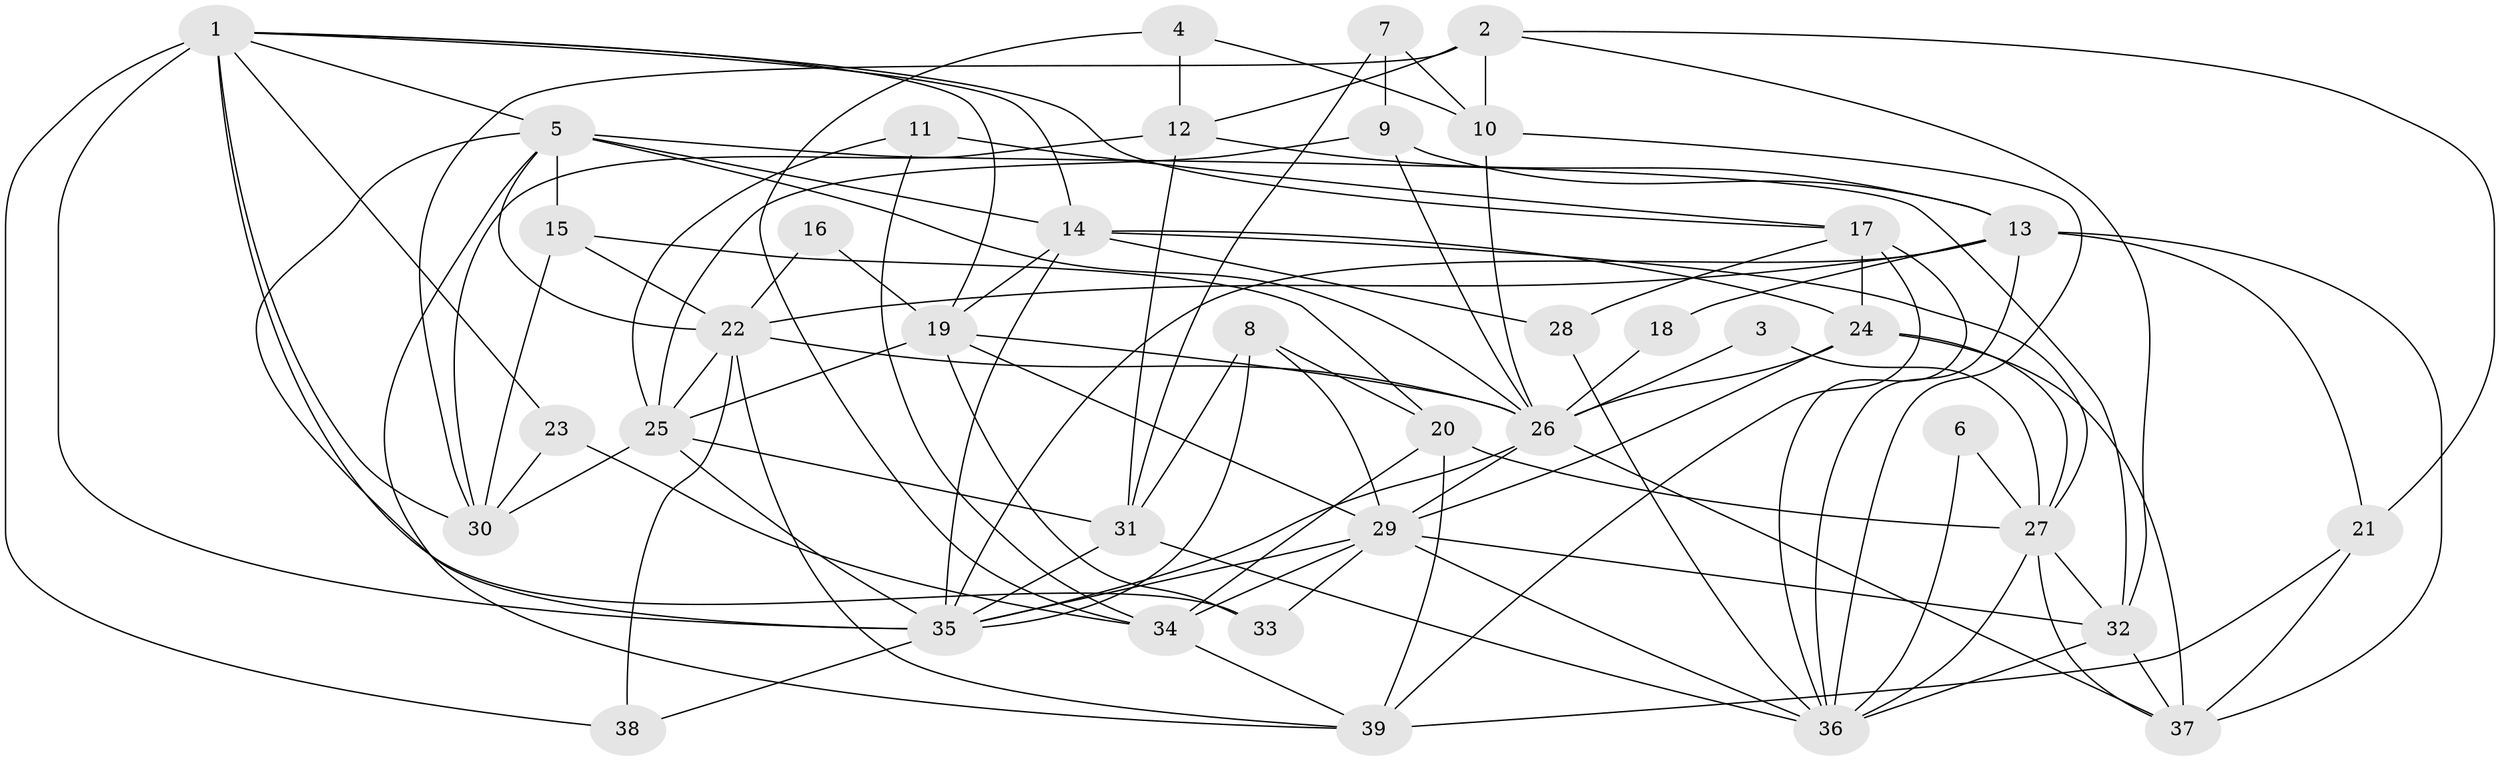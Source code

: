 // original degree distribution, {3: 0.2727272727272727, 4: 0.2597402597402597, 2: 0.12987012987012986, 7: 0.025974025974025976, 5: 0.19480519480519481, 6: 0.1038961038961039, 8: 0.012987012987012988}
// Generated by graph-tools (version 1.1) at 2025/50/03/09/25 03:50:12]
// undirected, 39 vertices, 107 edges
graph export_dot {
graph [start="1"]
  node [color=gray90,style=filled];
  1;
  2;
  3;
  4;
  5;
  6;
  7;
  8;
  9;
  10;
  11;
  12;
  13;
  14;
  15;
  16;
  17;
  18;
  19;
  20;
  21;
  22;
  23;
  24;
  25;
  26;
  27;
  28;
  29;
  30;
  31;
  32;
  33;
  34;
  35;
  36;
  37;
  38;
  39;
  1 -- 5 [weight=1.0];
  1 -- 14 [weight=1.0];
  1 -- 17 [weight=1.0];
  1 -- 19 [weight=1.0];
  1 -- 23 [weight=1.0];
  1 -- 30 [weight=1.0];
  1 -- 33 [weight=1.0];
  1 -- 35 [weight=1.0];
  1 -- 38 [weight=1.0];
  2 -- 10 [weight=1.0];
  2 -- 12 [weight=1.0];
  2 -- 21 [weight=1.0];
  2 -- 30 [weight=1.0];
  2 -- 32 [weight=1.0];
  3 -- 26 [weight=1.0];
  3 -- 27 [weight=1.0];
  4 -- 10 [weight=1.0];
  4 -- 12 [weight=1.0];
  4 -- 34 [weight=1.0];
  5 -- 14 [weight=1.0];
  5 -- 15 [weight=1.0];
  5 -- 22 [weight=1.0];
  5 -- 26 [weight=2.0];
  5 -- 32 [weight=1.0];
  5 -- 35 [weight=1.0];
  5 -- 39 [weight=1.0];
  6 -- 27 [weight=1.0];
  6 -- 36 [weight=1.0];
  7 -- 9 [weight=1.0];
  7 -- 10 [weight=1.0];
  7 -- 31 [weight=1.0];
  8 -- 20 [weight=1.0];
  8 -- 29 [weight=1.0];
  8 -- 31 [weight=1.0];
  8 -- 35 [weight=1.0];
  9 -- 13 [weight=1.0];
  9 -- 25 [weight=1.0];
  9 -- 26 [weight=1.0];
  10 -- 26 [weight=1.0];
  10 -- 36 [weight=1.0];
  11 -- 17 [weight=1.0];
  11 -- 25 [weight=1.0];
  11 -- 34 [weight=1.0];
  12 -- 13 [weight=1.0];
  12 -- 30 [weight=1.0];
  12 -- 31 [weight=1.0];
  13 -- 18 [weight=1.0];
  13 -- 21 [weight=1.0];
  13 -- 22 [weight=1.0];
  13 -- 35 [weight=1.0];
  13 -- 36 [weight=1.0];
  13 -- 37 [weight=1.0];
  14 -- 19 [weight=1.0];
  14 -- 24 [weight=1.0];
  14 -- 27 [weight=1.0];
  14 -- 28 [weight=1.0];
  14 -- 35 [weight=1.0];
  15 -- 20 [weight=1.0];
  15 -- 22 [weight=1.0];
  15 -- 30 [weight=2.0];
  16 -- 19 [weight=1.0];
  16 -- 22 [weight=1.0];
  17 -- 24 [weight=2.0];
  17 -- 28 [weight=1.0];
  17 -- 36 [weight=1.0];
  17 -- 39 [weight=1.0];
  18 -- 26 [weight=1.0];
  19 -- 25 [weight=1.0];
  19 -- 26 [weight=1.0];
  19 -- 29 [weight=1.0];
  19 -- 33 [weight=1.0];
  20 -- 27 [weight=1.0];
  20 -- 34 [weight=1.0];
  20 -- 39 [weight=1.0];
  21 -- 37 [weight=1.0];
  21 -- 39 [weight=1.0];
  22 -- 25 [weight=1.0];
  22 -- 26 [weight=1.0];
  22 -- 38 [weight=1.0];
  22 -- 39 [weight=1.0];
  23 -- 30 [weight=1.0];
  23 -- 34 [weight=1.0];
  24 -- 26 [weight=1.0];
  24 -- 27 [weight=1.0];
  24 -- 29 [weight=1.0];
  24 -- 37 [weight=1.0];
  25 -- 30 [weight=1.0];
  25 -- 31 [weight=1.0];
  25 -- 35 [weight=1.0];
  26 -- 29 [weight=1.0];
  26 -- 35 [weight=1.0];
  26 -- 37 [weight=1.0];
  27 -- 32 [weight=1.0];
  27 -- 36 [weight=2.0];
  27 -- 37 [weight=1.0];
  28 -- 36 [weight=1.0];
  29 -- 32 [weight=1.0];
  29 -- 33 [weight=1.0];
  29 -- 34 [weight=2.0];
  29 -- 35 [weight=1.0];
  29 -- 36 [weight=2.0];
  31 -- 35 [weight=1.0];
  31 -- 36 [weight=1.0];
  32 -- 36 [weight=1.0];
  32 -- 37 [weight=1.0];
  34 -- 39 [weight=1.0];
  35 -- 38 [weight=1.0];
}
